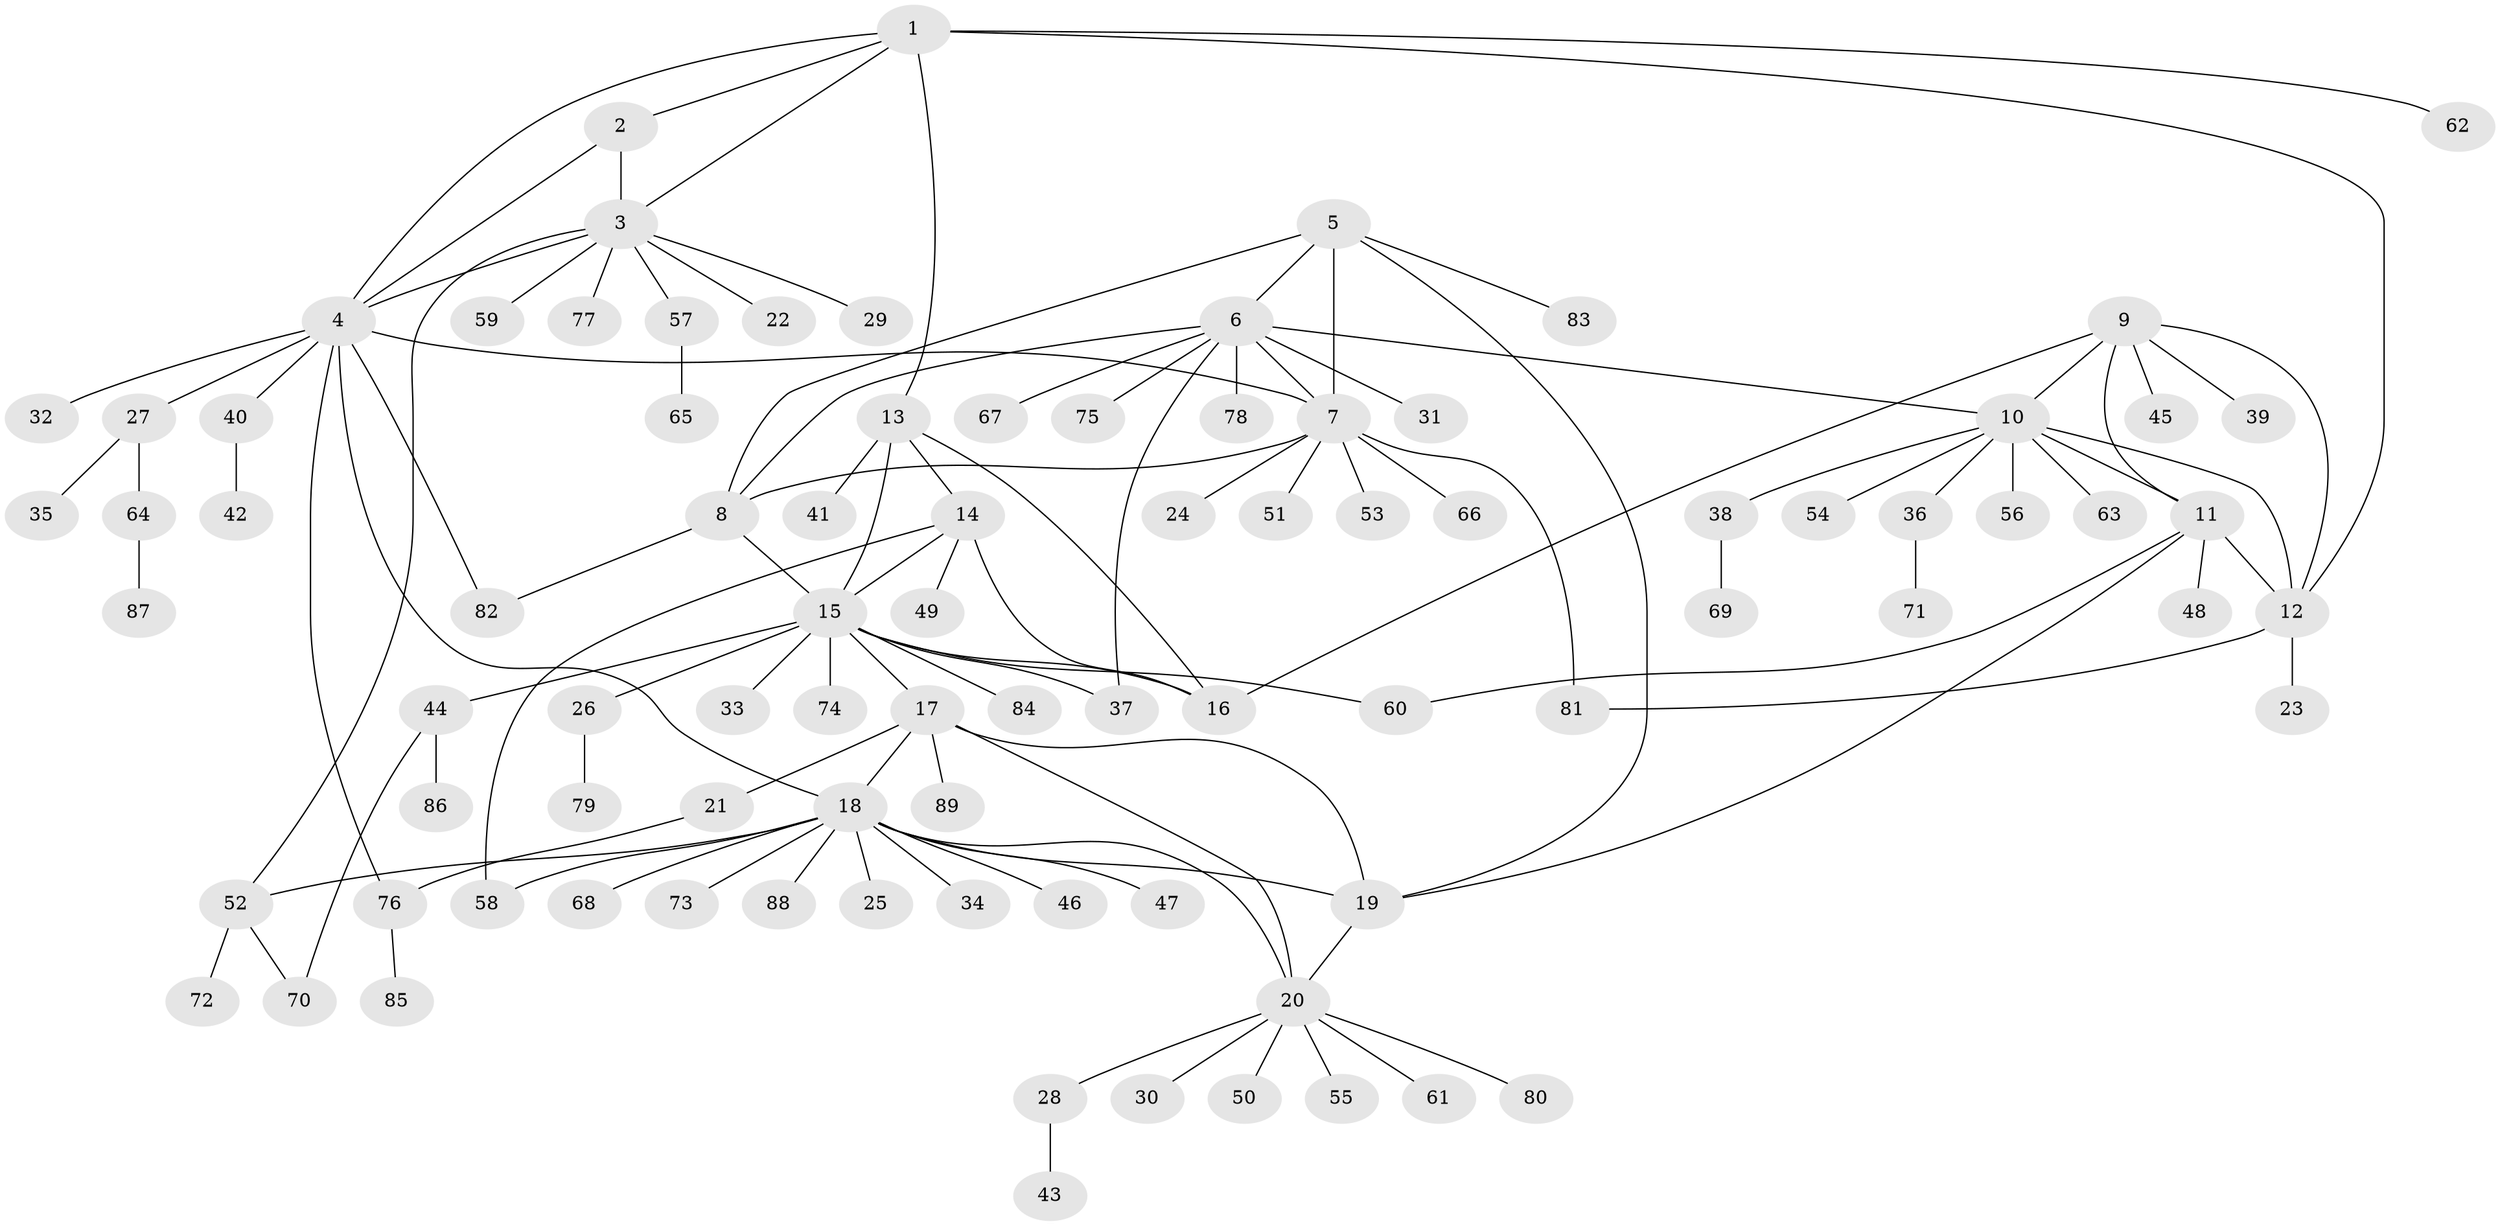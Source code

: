 // coarse degree distribution, {5: 0.04411764705882353, 3: 0.058823529411764705, 8: 0.029411764705882353, 10: 0.029411764705882353, 7: 0.029411764705882353, 13: 0.014705882352941176, 4: 0.04411764705882353, 11: 0.029411764705882353, 1: 0.6764705882352942, 2: 0.04411764705882353}
// Generated by graph-tools (version 1.1) at 2025/24/03/03/25 07:24:16]
// undirected, 89 vertices, 117 edges
graph export_dot {
graph [start="1"]
  node [color=gray90,style=filled];
  1;
  2;
  3;
  4;
  5;
  6;
  7;
  8;
  9;
  10;
  11;
  12;
  13;
  14;
  15;
  16;
  17;
  18;
  19;
  20;
  21;
  22;
  23;
  24;
  25;
  26;
  27;
  28;
  29;
  30;
  31;
  32;
  33;
  34;
  35;
  36;
  37;
  38;
  39;
  40;
  41;
  42;
  43;
  44;
  45;
  46;
  47;
  48;
  49;
  50;
  51;
  52;
  53;
  54;
  55;
  56;
  57;
  58;
  59;
  60;
  61;
  62;
  63;
  64;
  65;
  66;
  67;
  68;
  69;
  70;
  71;
  72;
  73;
  74;
  75;
  76;
  77;
  78;
  79;
  80;
  81;
  82;
  83;
  84;
  85;
  86;
  87;
  88;
  89;
  1 -- 2;
  1 -- 3;
  1 -- 4;
  1 -- 12;
  1 -- 13;
  1 -- 62;
  2 -- 3;
  2 -- 4;
  3 -- 4;
  3 -- 22;
  3 -- 29;
  3 -- 52;
  3 -- 57;
  3 -- 59;
  3 -- 77;
  4 -- 7;
  4 -- 18;
  4 -- 27;
  4 -- 32;
  4 -- 40;
  4 -- 76;
  4 -- 82;
  5 -- 6;
  5 -- 7;
  5 -- 8;
  5 -- 19;
  5 -- 83;
  6 -- 7;
  6 -- 8;
  6 -- 10;
  6 -- 31;
  6 -- 37;
  6 -- 67;
  6 -- 75;
  6 -- 78;
  7 -- 8;
  7 -- 24;
  7 -- 51;
  7 -- 53;
  7 -- 66;
  7 -- 81;
  8 -- 15;
  8 -- 82;
  9 -- 10;
  9 -- 11;
  9 -- 12;
  9 -- 16;
  9 -- 39;
  9 -- 45;
  10 -- 11;
  10 -- 12;
  10 -- 36;
  10 -- 38;
  10 -- 54;
  10 -- 56;
  10 -- 63;
  11 -- 12;
  11 -- 19;
  11 -- 48;
  11 -- 60;
  12 -- 23;
  12 -- 81;
  13 -- 14;
  13 -- 15;
  13 -- 16;
  13 -- 41;
  14 -- 15;
  14 -- 16;
  14 -- 49;
  14 -- 58;
  15 -- 16;
  15 -- 17;
  15 -- 26;
  15 -- 33;
  15 -- 37;
  15 -- 44;
  15 -- 60;
  15 -- 74;
  15 -- 84;
  17 -- 18;
  17 -- 19;
  17 -- 20;
  17 -- 21;
  17 -- 89;
  18 -- 19;
  18 -- 20;
  18 -- 25;
  18 -- 34;
  18 -- 46;
  18 -- 47;
  18 -- 52;
  18 -- 58;
  18 -- 68;
  18 -- 73;
  18 -- 88;
  19 -- 20;
  20 -- 28;
  20 -- 30;
  20 -- 50;
  20 -- 55;
  20 -- 61;
  20 -- 80;
  21 -- 76;
  26 -- 79;
  27 -- 35;
  27 -- 64;
  28 -- 43;
  36 -- 71;
  38 -- 69;
  40 -- 42;
  44 -- 70;
  44 -- 86;
  52 -- 70;
  52 -- 72;
  57 -- 65;
  64 -- 87;
  76 -- 85;
}
